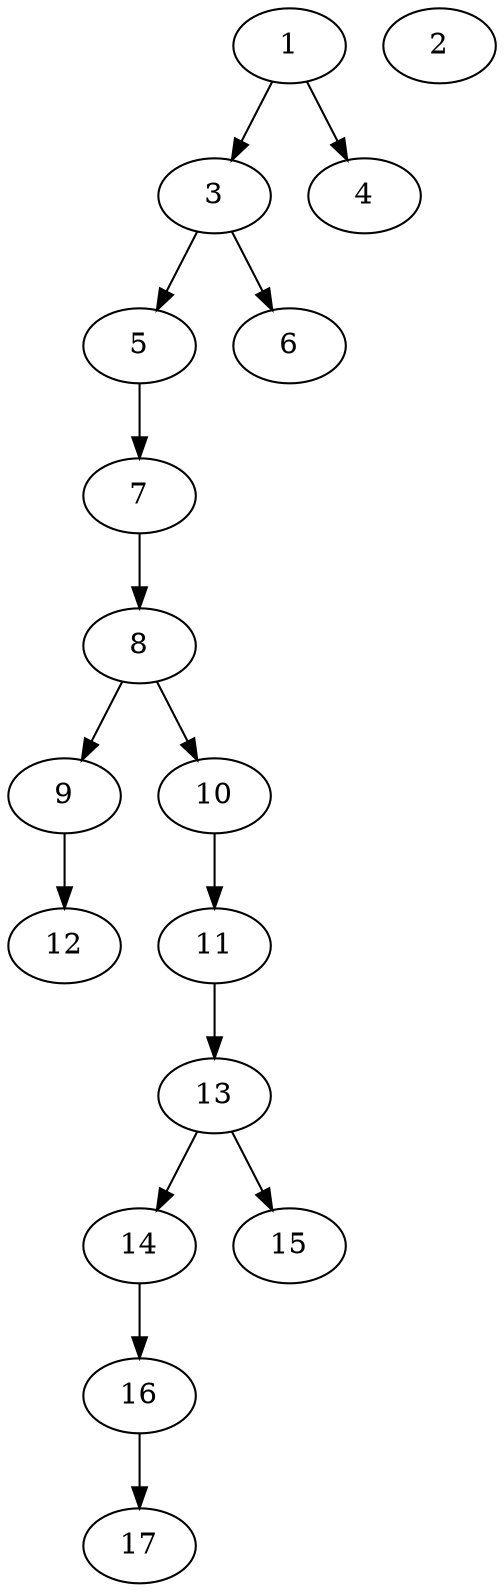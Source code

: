 // DAG (tier=1-easy, mode=data, n=17, ccr=0.336, fat=0.367, density=0.294, regular=0.611, jump=0.091, mindata=1048576, maxdata=8388608)
// DAG automatically generated by daggen at Sun Aug 24 16:33:33 2025
// /home/ermia/Project/Environments/daggen/bin/daggen --dot --ccr 0.336 --fat 0.367 --regular 0.611 --density 0.294 --jump 0.091 --mindata 1048576 --maxdata 8388608 -n 17 
digraph G {
  1 [size="933409470444895", alpha="0.01", expect_size="466704735222447"]
  1 -> 3 [size ="40637780983808"]
  1 -> 4 [size ="40637780983808"]
  2 [size="71699296262167724032", alpha="0.01", expect_size="35849648131083862016"]
  3 [size="16403264131731796", alpha="0.13", expect_size="8201632065865898"]
  3 -> 5 [size ="405190737920000"]
  3 -> 6 [size ="405190737920000"]
  4 [size="202652387451879360", alpha="0.07", expect_size="101326193725939680"]
  5 [size="741013682812472576", alpha="0.06", expect_size="370506841406236288"]
  5 -> 7 [size ="334743115661312"]
  6 [size="1596078250849125", alpha="0.11", expect_size="798039125424562"]
  7 [size="62234723585359872000", alpha="0.09", expect_size="31117361792679936000"]
  7 -> 8 [size ="125635343155200"]
  8 [size="94364413503329009664", alpha="0.13", expect_size="47182206751664504832"]
  8 -> 9 [size ="165816909692928"]
  8 -> 10 [size ="165816909692928"]
  9 [size="35348496253565404", alpha="0.11", expect_size="17674248126782702"]
  9 -> 12 [size ="32028678422528"]
  10 [size="208401907714727424", alpha="0.06", expect_size="104200953857363712"]
  10 -> 11 [size ="172141785907200"]
  11 [size="481843099960589942784", alpha="0.12", expect_size="240921549980294971392"]
  11 -> 13 [size ="491692687884288"]
  12 [size="136934261324774656", alpha="0.00", expect_size="68467130662387328"]
  13 [size="38063260884271104000", alpha="0.16", expect_size="19031630442135552000"]
  13 -> 14 [size ="90523356364800"]
  13 -> 15 [size ="90523356364800"]
  14 [size="15521429685056569344", alpha="0.12", expect_size="7760714842528284672"]
  14 -> 16 [size ="49778805178368"]
  15 [size="156251214501093568", alpha="0.15", expect_size="78125607250546784"]
  16 [size="181780119351126392832", alpha="0.15", expect_size="90890059675563196416"]
  16 -> 17 [size ="256716771950592"]
  17 [size="181411837981214656", alpha="0.04", expect_size="90705918990607328"]
}